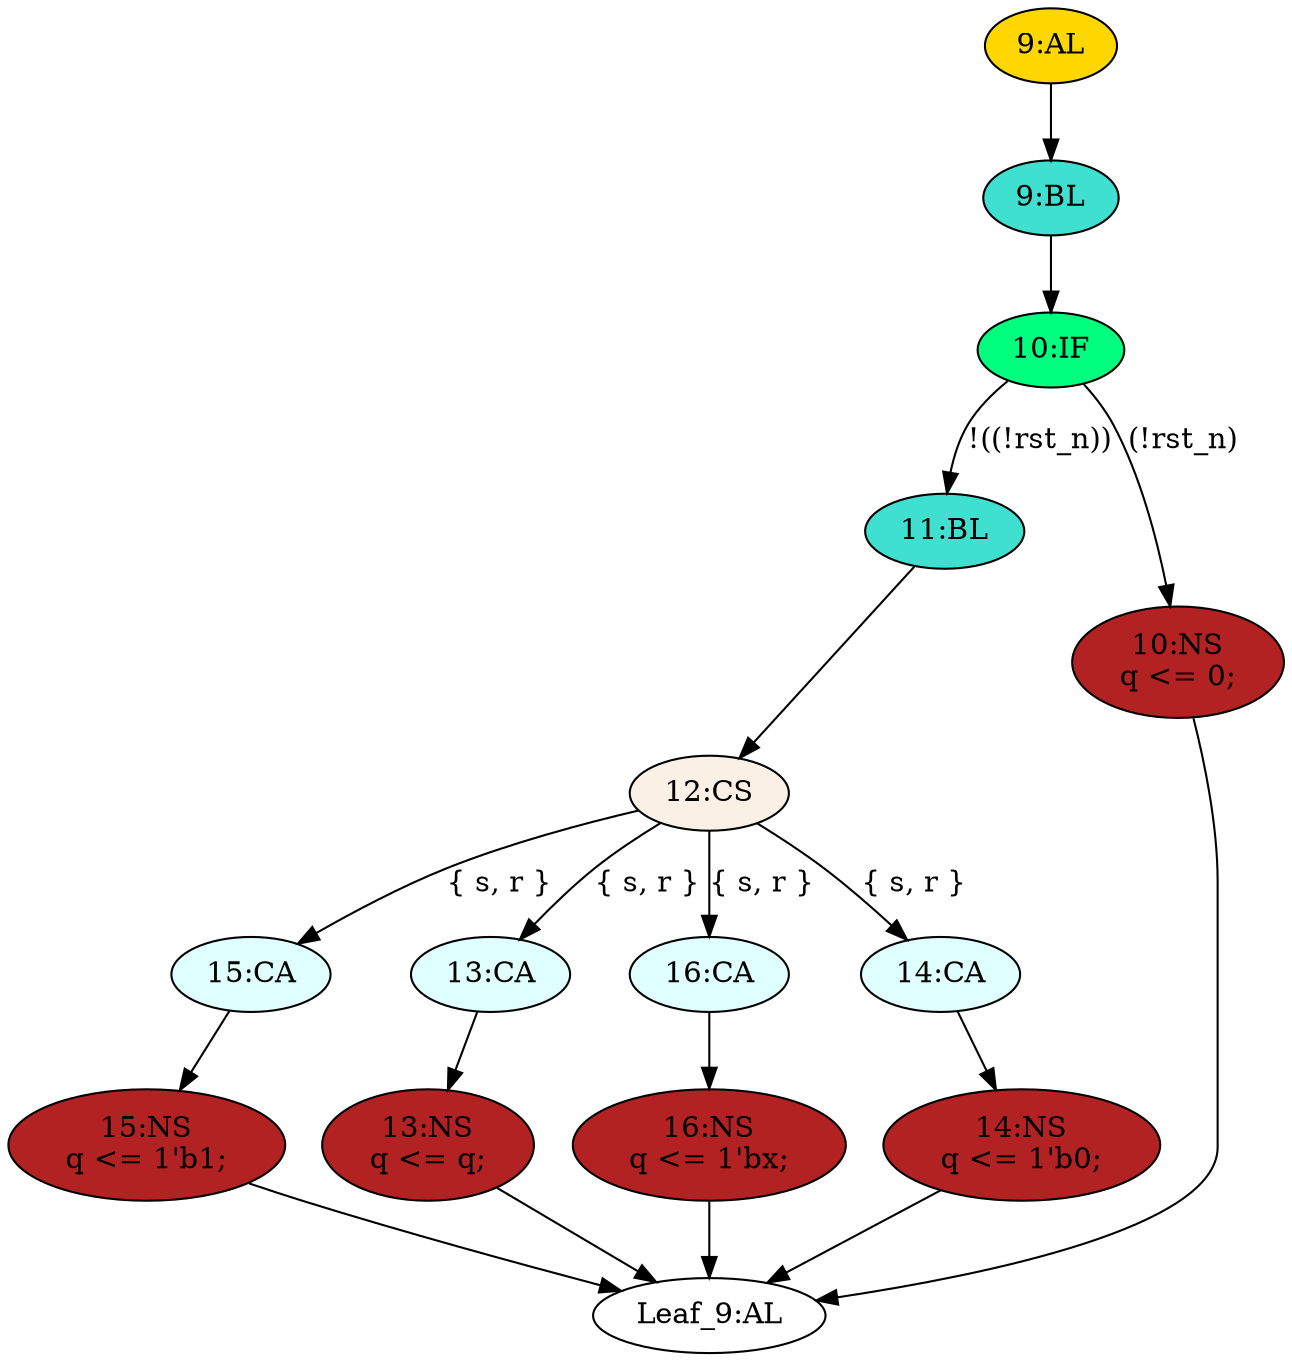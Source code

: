 strict digraph "" {
	node [label="\N"];
	"10:IF"	 [ast="<pyverilog.vparser.ast.IfStatement object at 0x7f89f58ad350>",
		fillcolor=springgreen,
		label="10:IF",
		statements="[]",
		style=filled,
		typ=IfStatement];
	"11:BL"	 [ast="<pyverilog.vparser.ast.Block object at 0x7f89f58c0c90>",
		fillcolor=turquoise,
		label="11:BL",
		statements="[]",
		style=filled,
		typ=Block];
	"10:IF" -> "11:BL"	 [cond="['rst_n']",
		label="!((!rst_n))",
		lineno=10];
	"10:NS"	 [ast="<pyverilog.vparser.ast.NonblockingSubstitution object at 0x7f89f58c0710>",
		fillcolor=firebrick,
		label="10:NS
q <= 0;",
		statements="[<pyverilog.vparser.ast.NonblockingSubstitution object at 0x7f89f58c0710>]",
		style=filled,
		typ=NonblockingSubstitution];
	"10:IF" -> "10:NS"	 [cond="['rst_n']",
		label="(!rst_n)",
		lineno=10];
	"15:CA"	 [ast="<pyverilog.vparser.ast.Case object at 0x7f89f58ad050>",
		fillcolor=lightcyan,
		label="15:CA",
		statements="[]",
		style=filled,
		typ=Case];
	"15:NS"	 [ast="<pyverilog.vparser.ast.NonblockingSubstitution object at 0x7f89f58ad0d0>",
		fillcolor=firebrick,
		label="15:NS
q <= 1'b1;",
		statements="[<pyverilog.vparser.ast.NonblockingSubstitution object at 0x7f89f58ad0d0>]",
		style=filled,
		typ=NonblockingSubstitution];
	"15:CA" -> "15:NS"	 [cond="[]",
		lineno=None];
	"13:CA"	 [ast="<pyverilog.vparser.ast.Case object at 0x7f89f58c0dd0>",
		fillcolor=lightcyan,
		label="13:CA",
		statements="[]",
		style=filled,
		typ=Case];
	"13:NS"	 [ast="<pyverilog.vparser.ast.NonblockingSubstitution object at 0x7f89f58c0b10>",
		fillcolor=firebrick,
		label="13:NS
q <= q;",
		statements="[<pyverilog.vparser.ast.NonblockingSubstitution object at 0x7f89f58c0b10>]",
		style=filled,
		typ=NonblockingSubstitution];
	"13:CA" -> "13:NS"	 [cond="[]",
		lineno=None];
	"16:NS"	 [ast="<pyverilog.vparser.ast.NonblockingSubstitution object at 0x7f89f58c09d0>",
		fillcolor=firebrick,
		label="16:NS
q <= 1'bx;",
		statements="[<pyverilog.vparser.ast.NonblockingSubstitution object at 0x7f89f58c09d0>]",
		style=filled,
		typ=NonblockingSubstitution];
	"Leaf_9:AL"	 [def_var="['q']",
		label="Leaf_9:AL"];
	"16:NS" -> "Leaf_9:AL"	 [cond="[]",
		lineno=None];
	"12:CS"	 [ast="<pyverilog.vparser.ast.CaseStatement object at 0x7f89f58c0cd0>",
		fillcolor=linen,
		label="12:CS",
		statements="[]",
		style=filled,
		typ=CaseStatement];
	"11:BL" -> "12:CS"	 [cond="[]",
		lineno=None];
	"12:CS" -> "15:CA"	 [cond="['s', 'r']",
		label="{ s, r }",
		lineno=12];
	"12:CS" -> "13:CA"	 [cond="['s', 'r']",
		label="{ s, r }",
		lineno=12];
	"16:CA"	 [ast="<pyverilog.vparser.ast.Case object at 0x7f89f58ad250>",
		fillcolor=lightcyan,
		label="16:CA",
		statements="[]",
		style=filled,
		typ=Case];
	"12:CS" -> "16:CA"	 [cond="['s', 'r']",
		label="{ s, r }",
		lineno=12];
	"14:CA"	 [ast="<pyverilog.vparser.ast.Case object at 0x7f89f58c0e50>",
		fillcolor=lightcyan,
		label="14:CA",
		statements="[]",
		style=filled,
		typ=Case];
	"12:CS" -> "14:CA"	 [cond="['s', 'r']",
		label="{ s, r }",
		lineno=12];
	"16:CA" -> "16:NS"	 [cond="[]",
		lineno=None];
	"10:NS" -> "Leaf_9:AL"	 [cond="[]",
		lineno=None];
	"15:NS" -> "Leaf_9:AL"	 [cond="[]",
		lineno=None];
	"14:NS"	 [ast="<pyverilog.vparser.ast.NonblockingSubstitution object at 0x7f89f58c0ed0>",
		fillcolor=firebrick,
		label="14:NS
q <= 1'b0;",
		statements="[<pyverilog.vparser.ast.NonblockingSubstitution object at 0x7f89f58c0ed0>]",
		style=filled,
		typ=NonblockingSubstitution];
	"14:CA" -> "14:NS"	 [cond="[]",
		lineno=None];
	"13:NS" -> "Leaf_9:AL"	 [cond="[]",
		lineno=None];
	"9:BL"	 [ast="<pyverilog.vparser.ast.Block object at 0x7f89f58ad490>",
		fillcolor=turquoise,
		label="9:BL",
		statements="[]",
		style=filled,
		typ=Block];
	"9:BL" -> "10:IF"	 [cond="[]",
		lineno=None];
	"9:AL"	 [ast="<pyverilog.vparser.ast.Always object at 0x7f89f58ad510>",
		clk_sens=False,
		fillcolor=gold,
		label="9:AL",
		sens="['clk']",
		statements="[]",
		style=filled,
		typ=Always,
		use_var="['q', 'rst_n', 's', 'r']"];
	"9:AL" -> "9:BL"	 [cond="[]",
		lineno=None];
	"14:NS" -> "Leaf_9:AL"	 [cond="[]",
		lineno=None];
}
